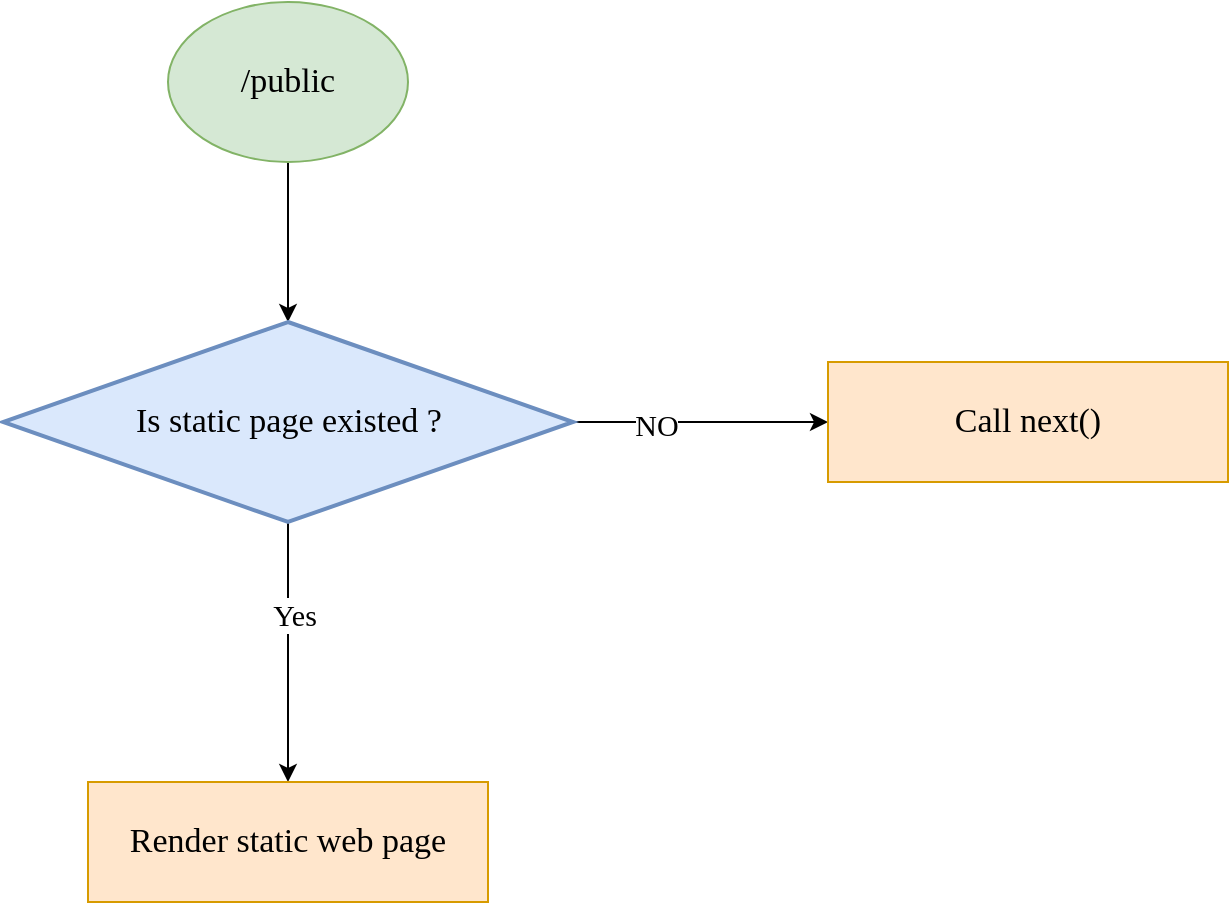 <mxfile pages="1" version="11.2.3" type="device"><diagram id="lgIowpWJFltVMa0XAl6z" name="Page-1"><mxGraphModel dx="1422" dy="754" grid="1" gridSize="10" guides="1" tooltips="1" connect="1" arrows="1" fold="1" page="1" pageScale="1" pageWidth="850" pageHeight="1100" math="0" shadow="0"><root><mxCell id="0"/><mxCell id="1" parent="0"/><mxCell id="FHQw7LL9K9b0uytJYyVA-3" value="" style="edgeStyle=orthogonalEdgeStyle;rounded=0;orthogonalLoop=1;jettySize=auto;html=1;" edge="1" parent="1" source="FHQw7LL9K9b0uytJYyVA-1"><mxGeometry relative="1" as="geometry"><mxPoint x="170" y="220" as="targetPoint"/></mxGeometry></mxCell><mxCell id="FHQw7LL9K9b0uytJYyVA-1" value="&lt;font style=&quot;font-size: 17px&quot; face=&quot;Comic Sans MS&quot;&gt;/public&lt;/font&gt;" style="ellipse;whiteSpace=wrap;html=1;fillColor=#d5e8d4;strokeColor=#82b366;" vertex="1" parent="1"><mxGeometry x="110" y="60" width="120" height="80" as="geometry"/></mxCell><mxCell id="FHQw7LL9K9b0uytJYyVA-6" value="" style="edgeStyle=orthogonalEdgeStyle;rounded=0;orthogonalLoop=1;jettySize=auto;html=1;entryX=0;entryY=0.5;entryDx=0;entryDy=0;" edge="1" parent="1" source="FHQw7LL9K9b0uytJYyVA-4" target="FHQw7LL9K9b0uytJYyVA-7"><mxGeometry relative="1" as="geometry"><mxPoint x="392.5" y="270" as="targetPoint"/></mxGeometry></mxCell><mxCell id="FHQw7LL9K9b0uytJYyVA-8" value="&lt;font style=&quot;font-size: 15px&quot; face=&quot;Comic Sans MS&quot;&gt;NO&lt;/font&gt;" style="text;html=1;resizable=0;points=[];align=center;verticalAlign=middle;labelBackgroundColor=#ffffff;" vertex="1" connectable="0" parent="FHQw7LL9K9b0uytJYyVA-6"><mxGeometry x="-0.349" y="-1" relative="1" as="geometry"><mxPoint as="offset"/></mxGeometry></mxCell><mxCell id="FHQw7LL9K9b0uytJYyVA-10" value="" style="edgeStyle=orthogonalEdgeStyle;rounded=0;orthogonalLoop=1;jettySize=auto;html=1;" edge="1" parent="1" source="FHQw7LL9K9b0uytJYyVA-4"><mxGeometry relative="1" as="geometry"><mxPoint x="170" y="450" as="targetPoint"/></mxGeometry></mxCell><mxCell id="FHQw7LL9K9b0uytJYyVA-11" value="&lt;font style=&quot;font-size: 15px&quot; face=&quot;Comic Sans MS&quot;&gt;Yes&lt;/font&gt;" style="text;html=1;resizable=0;points=[];align=center;verticalAlign=middle;labelBackgroundColor=#ffffff;" vertex="1" connectable="0" parent="FHQw7LL9K9b0uytJYyVA-10"><mxGeometry x="-0.292" y="3" relative="1" as="geometry"><mxPoint as="offset"/></mxGeometry></mxCell><mxCell id="FHQw7LL9K9b0uytJYyVA-4" value="&lt;font style=&quot;font-size: 17px&quot; face=&quot;Comic Sans MS&quot;&gt;Is static page existed ?&lt;/font&gt;" style="strokeWidth=2;html=1;shape=mxgraph.flowchart.decision;whiteSpace=wrap;fillColor=#dae8fc;strokeColor=#6c8ebf;" vertex="1" parent="1"><mxGeometry x="27.5" y="220" width="285" height="100" as="geometry"/></mxCell><mxCell id="FHQw7LL9K9b0uytJYyVA-7" value="&lt;font style=&quot;font-size: 17px&quot; face=&quot;Comic Sans MS&quot;&gt;Call next()&lt;/font&gt;" style="rounded=0;whiteSpace=wrap;html=1;fillColor=#ffe6cc;strokeColor=#d79b00;" vertex="1" parent="1"><mxGeometry x="440" y="240" width="200" height="60" as="geometry"/></mxCell><mxCell id="FHQw7LL9K9b0uytJYyVA-12" value="&lt;font style=&quot;font-size: 17px&quot; face=&quot;Comic Sans MS&quot;&gt;Render static web page&lt;/font&gt;" style="rounded=0;whiteSpace=wrap;html=1;fillColor=#ffe6cc;strokeColor=#d79b00;" vertex="1" parent="1"><mxGeometry x="70" y="450" width="200" height="60" as="geometry"/></mxCell></root></mxGraphModel></diagram></mxfile>
